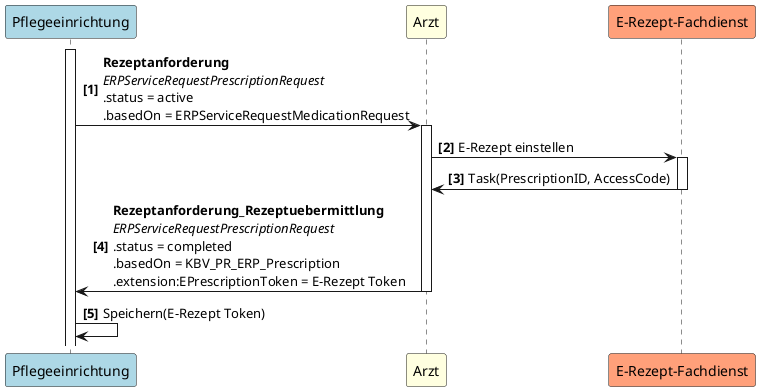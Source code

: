 @startuml UC1_1
autonumber "<b>[0]"
participant Pflegeeinrichtung as PE #LightBlue
participant Arzt as A #LightYellow
participant "E-Rezept-Fachdienst" as FD #LightSalmon

activate PE
PE -> A++: <b>Rezeptanforderung \n<i>ERPServiceRequestPrescriptionRequest \n.status = active \n.basedOn = ERPServiceRequestMedicationRequest
A -> FD++: E-Rezept einstellen
FD -> A--: Task(PrescriptionID, AccessCode)
A -> PE--: <b>Rezeptanforderung_Rezeptuebermittlung\n<i>ERPServiceRequestPrescriptionRequest \n.status = completed \n.basedOn = KBV_PR_ERP_Prescription \n.extension:EPrescriptionToken = E-Rezept Token
PE -> PE: Speichern(E-Rezept Token)
@enduml